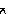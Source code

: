 prologues:=3;
verbatimtex
%&latex
\documentclass{minimal}
\begin{document}
etex

beginfig(0);

numeric a,b;
path vej[];

vej[1]=halfcircle scaled 4;
vej[2]=halfcircle scaled 4 shifted (2,0);
vej[3]=(1.8,0)--(1.8,3);
vej[4]=(0.2,0)--(0.2,3);
vej[5]=(vej[1] cutbefore vej[3]) cutafter vej[4];
vej[6]=(vej[2] cutbefore vej[3]) cutafter vej[4];

pickup pencircle scaled 0.02pt;
%draw vej[1];
%draw vej[2];
z1=vej[1] intersectionpoint vej[2];
draw (0,0)--(2,0);
draw (0,0)--z1;
draw (2,0)--z1;
draw vej[5];
draw vej[6];
a=30;
b=1/a;

label.lft("A",(0,0)) scaled b;
label.top("B",a*z1) scaled b;
label.rt("C",a*(2,0)) scaled b;

endfig;

end